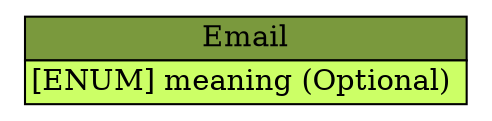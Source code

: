 digraph Email {
	graph [bb="0,0,187,50",
		rankdir=LR
	];
	node [label="\N"];
	Email	 [height=0.69444,
		label=<<table BORDER="0" CELLBORDER="1" CELLSPACING="0"> <tr > <td BGCOLOR="#7a993d" HREF="/idmef_parser/IODEF/Email.html" TITLE="The Email class specifies an email address formatted according to EMAIL data type (Section 2.14). ">Email</td> </tr>" %<tr><td BGCOLOR="#CCFF66"  HREF="/idmef_parser/IODEF/Email.html" TITLE="A free-form description of the element content (e.g., hours of coverage for a given number).">[ENUM] meaning (Optional) </td></tr>%</table>>,
		pos="93.5,25",
		shape=plaintext,
		width=2.5972];
}
